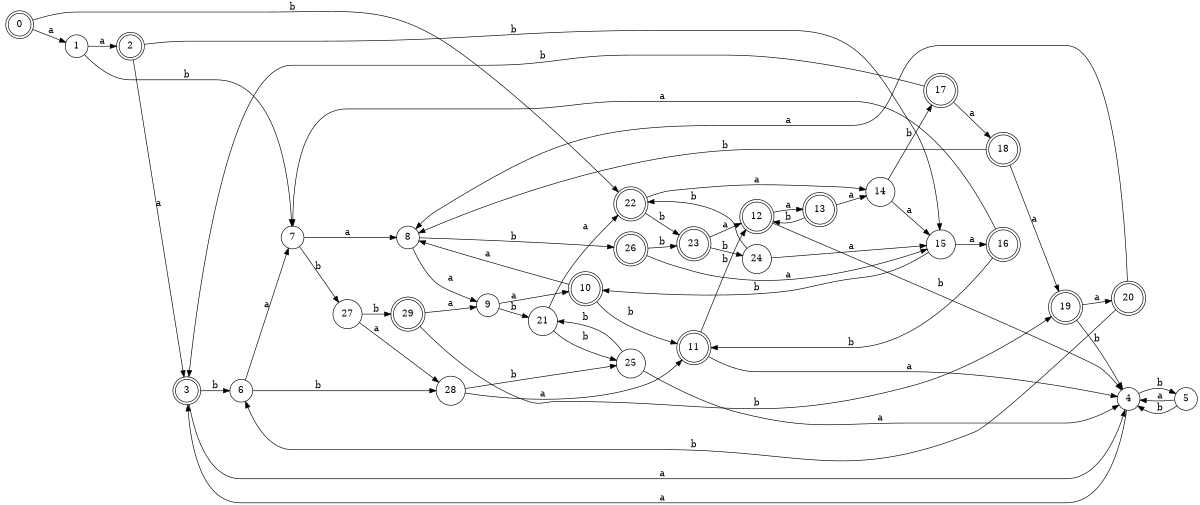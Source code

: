 digraph n24_1 {
__start0 [label="" shape="none"];

rankdir=LR;
size="8,5";

s0 [style="rounded,filled", color="black", fillcolor="white" shape="doublecircle", label="0"];
s1 [style="filled", color="black", fillcolor="white" shape="circle", label="1"];
s2 [style="rounded,filled", color="black", fillcolor="white" shape="doublecircle", label="2"];
s3 [style="rounded,filled", color="black", fillcolor="white" shape="doublecircle", label="3"];
s4 [style="filled", color="black", fillcolor="white" shape="circle", label="4"];
s5 [style="filled", color="black", fillcolor="white" shape="circle", label="5"];
s6 [style="filled", color="black", fillcolor="white" shape="circle", label="6"];
s7 [style="filled", color="black", fillcolor="white" shape="circle", label="7"];
s8 [style="filled", color="black", fillcolor="white" shape="circle", label="8"];
s9 [style="filled", color="black", fillcolor="white" shape="circle", label="9"];
s10 [style="rounded,filled", color="black", fillcolor="white" shape="doublecircle", label="10"];
s11 [style="rounded,filled", color="black", fillcolor="white" shape="doublecircle", label="11"];
s12 [style="rounded,filled", color="black", fillcolor="white" shape="doublecircle", label="12"];
s13 [style="rounded,filled", color="black", fillcolor="white" shape="doublecircle", label="13"];
s14 [style="filled", color="black", fillcolor="white" shape="circle", label="14"];
s15 [style="filled", color="black", fillcolor="white" shape="circle", label="15"];
s16 [style="rounded,filled", color="black", fillcolor="white" shape="doublecircle", label="16"];
s17 [style="rounded,filled", color="black", fillcolor="white" shape="doublecircle", label="17"];
s18 [style="rounded,filled", color="black", fillcolor="white" shape="doublecircle", label="18"];
s19 [style="rounded,filled", color="black", fillcolor="white" shape="doublecircle", label="19"];
s20 [style="rounded,filled", color="black", fillcolor="white" shape="doublecircle", label="20"];
s21 [style="filled", color="black", fillcolor="white" shape="circle", label="21"];
s22 [style="rounded,filled", color="black", fillcolor="white" shape="doublecircle", label="22"];
s23 [style="rounded,filled", color="black", fillcolor="white" shape="doublecircle", label="23"];
s24 [style="filled", color="black", fillcolor="white" shape="circle", label="24"];
s25 [style="filled", color="black", fillcolor="white" shape="circle", label="25"];
s26 [style="rounded,filled", color="black", fillcolor="white" shape="doublecircle", label="26"];
s27 [style="filled", color="black", fillcolor="white" shape="circle", label="27"];
s28 [style="filled", color="black", fillcolor="white" shape="circle", label="28"];
s29 [style="rounded,filled", color="black", fillcolor="white" shape="doublecircle", label="29"];
s0 -> s1 [label="a"];
s0 -> s22 [label="b"];
s1 -> s2 [label="a"];
s1 -> s7 [label="b"];
s2 -> s3 [label="a"];
s2 -> s15 [label="b"];
s3 -> s4 [label="a"];
s3 -> s6 [label="b"];
s4 -> s3 [label="a"];
s4 -> s5 [label="b"];
s5 -> s4 [label="a"];
s5 -> s4 [label="b"];
s6 -> s7 [label="a"];
s6 -> s28 [label="b"];
s7 -> s8 [label="a"];
s7 -> s27 [label="b"];
s8 -> s9 [label="a"];
s8 -> s26 [label="b"];
s9 -> s10 [label="a"];
s9 -> s21 [label="b"];
s10 -> s8 [label="a"];
s10 -> s11 [label="b"];
s11 -> s4 [label="a"];
s11 -> s12 [label="b"];
s12 -> s13 [label="a"];
s12 -> s4 [label="b"];
s13 -> s14 [label="a"];
s13 -> s12 [label="b"];
s14 -> s15 [label="a"];
s14 -> s17 [label="b"];
s15 -> s16 [label="a"];
s15 -> s10 [label="b"];
s16 -> s7 [label="a"];
s16 -> s11 [label="b"];
s17 -> s18 [label="a"];
s17 -> s3 [label="b"];
s18 -> s19 [label="a"];
s18 -> s8 [label="b"];
s19 -> s20 [label="a"];
s19 -> s4 [label="b"];
s20 -> s8 [label="a"];
s20 -> s6 [label="b"];
s21 -> s22 [label="a"];
s21 -> s25 [label="b"];
s22 -> s14 [label="a"];
s22 -> s23 [label="b"];
s23 -> s12 [label="a"];
s23 -> s24 [label="b"];
s24 -> s15 [label="a"];
s24 -> s22 [label="b"];
s25 -> s4 [label="a"];
s25 -> s21 [label="b"];
s26 -> s15 [label="a"];
s26 -> s23 [label="b"];
s27 -> s28 [label="a"];
s27 -> s29 [label="b"];
s28 -> s11 [label="a"];
s28 -> s25 [label="b"];
s29 -> s9 [label="a"];
s29 -> s19 [label="b"];

}